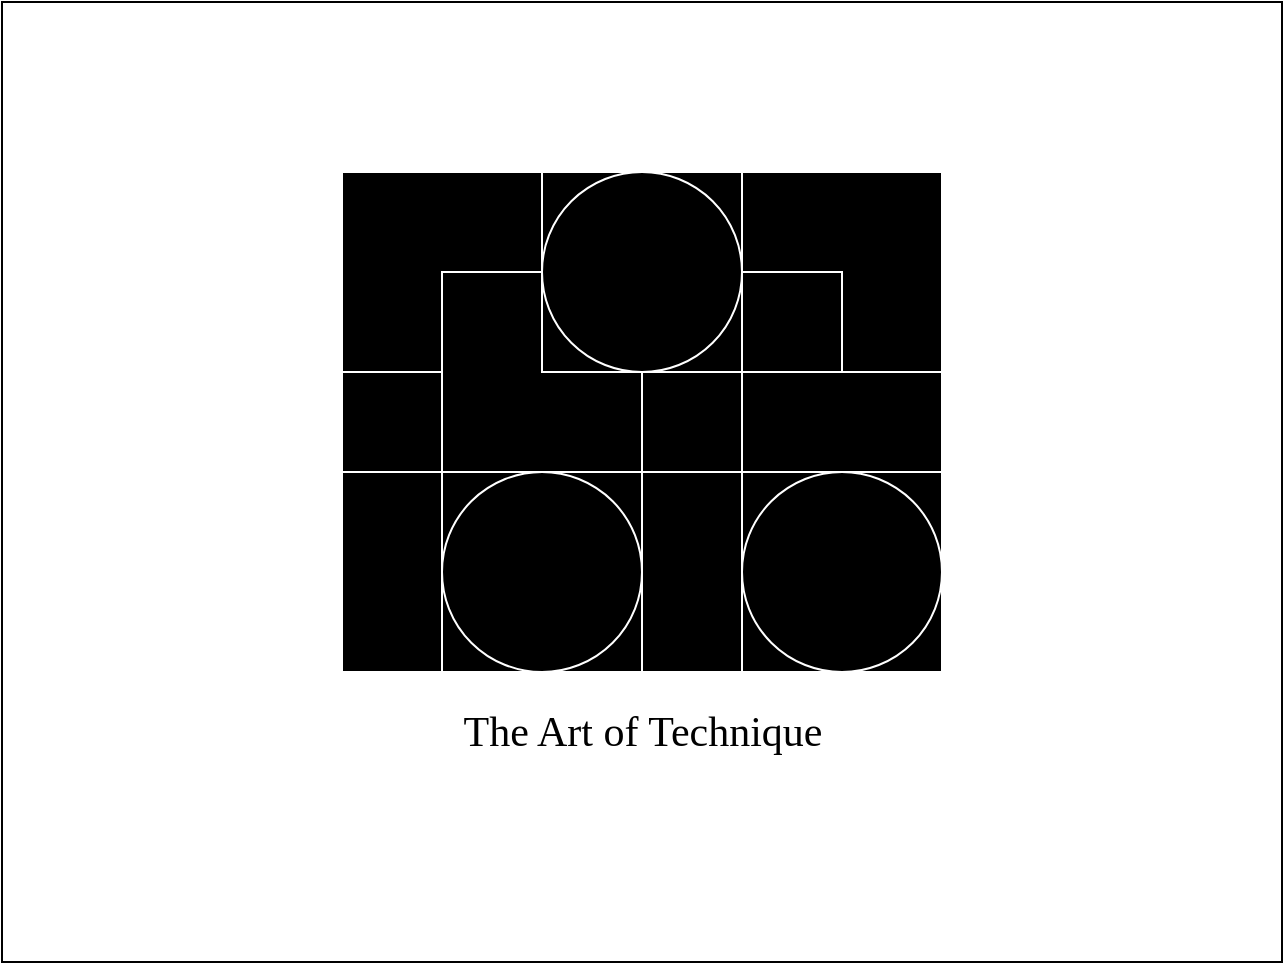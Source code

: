 <mxfile version="24.1.0" type="device">
  <diagram name="Page-1" id="oe-YmiVm_BfBJhhuMXFG">
    <mxGraphModel dx="1118" dy="887" grid="1" gridSize="10" guides="1" tooltips="1" connect="1" arrows="1" fold="1" page="1" pageScale="1" pageWidth="850" pageHeight="1100" math="0" shadow="0">
      <root>
        <mxCell id="0" />
        <mxCell id="1" parent="0" />
        <mxCell id="3UeEh0nuq_z9P0Zk6NQp-1" value="" style="rounded=0;whiteSpace=wrap;html=1;gradientDirection=radial;" vertex="1" parent="1">
          <mxGeometry x="90" y="200" width="640" height="480" as="geometry" />
        </mxCell>
        <mxCell id="3UeEh0nuq_z9P0Zk6NQp-38" value="" style="group" vertex="1" connectable="0" parent="1">
          <mxGeometry x="260" y="285" width="300" height="300" as="geometry" />
        </mxCell>
        <mxCell id="3UeEh0nuq_z9P0Zk6NQp-36" value="" style="group" vertex="1" connectable="0" parent="3UeEh0nuq_z9P0Zk6NQp-38">
          <mxGeometry width="300" height="250" as="geometry" />
        </mxCell>
        <mxCell id="3UeEh0nuq_z9P0Zk6NQp-34" value="" style="whiteSpace=wrap;html=1;aspect=fixed;fillColor=#000000;fontColor=#ffffff;strokeColor=#FFFFFF;" vertex="1" parent="3UeEh0nuq_z9P0Zk6NQp-36">
          <mxGeometry x="200" width="100" height="100" as="geometry" />
        </mxCell>
        <mxCell id="3UeEh0nuq_z9P0Zk6NQp-13" value="" style="whiteSpace=wrap;html=1;aspect=fixed;fillColor=#000000;fontColor=#ffffff;strokeColor=#FFFFFF;" vertex="1" parent="3UeEh0nuq_z9P0Zk6NQp-36">
          <mxGeometry y="100" width="100" height="100" as="geometry" />
        </mxCell>
        <mxCell id="3UeEh0nuq_z9P0Zk6NQp-14" value="" style="whiteSpace=wrap;html=1;aspect=fixed;fillColor=#000000;fontColor=#ffffff;strokeColor=#FFFFFF;" vertex="1" parent="3UeEh0nuq_z9P0Zk6NQp-36">
          <mxGeometry width="100" height="100" as="geometry" />
        </mxCell>
        <mxCell id="3UeEh0nuq_z9P0Zk6NQp-15" value="" style="whiteSpace=wrap;html=1;aspect=fixed;fillColor=#000000;fontColor=#ffffff;strokeColor=#FFFFFF;" vertex="1" parent="3UeEh0nuq_z9P0Zk6NQp-36">
          <mxGeometry x="50" y="50" width="100" height="100" as="geometry" />
        </mxCell>
        <mxCell id="3UeEh0nuq_z9P0Zk6NQp-16" value="" style="whiteSpace=wrap;html=1;aspect=fixed;fillColor=#000000;fontColor=#ffffff;strokeColor=#FFFFFF;" vertex="1" parent="3UeEh0nuq_z9P0Zk6NQp-36">
          <mxGeometry x="150" y="50" width="100" height="100" as="geometry" />
        </mxCell>
        <mxCell id="3UeEh0nuq_z9P0Zk6NQp-17" value="" style="whiteSpace=wrap;html=1;aspect=fixed;fillColor=#000000;fontColor=#ffffff;strokeColor=#FFFFFF;" vertex="1" parent="3UeEh0nuq_z9P0Zk6NQp-36">
          <mxGeometry x="100" y="150" width="100" height="100" as="geometry" />
        </mxCell>
        <mxCell id="3UeEh0nuq_z9P0Zk6NQp-23" value="" style="whiteSpace=wrap;html=1;aspect=fixed;fillColor=#000000;fontColor=#ffffff;strokeColor=#FFFFFF;" vertex="1" parent="3UeEh0nuq_z9P0Zk6NQp-36">
          <mxGeometry x="200" y="100" width="100" height="100" as="geometry" />
        </mxCell>
        <mxCell id="3UeEh0nuq_z9P0Zk6NQp-29" value="" style="whiteSpace=wrap;html=1;aspect=fixed;fillColor=#000000;fontColor=#ffffff;strokeColor=#FFFFFF;" vertex="1" parent="3UeEh0nuq_z9P0Zk6NQp-36">
          <mxGeometry y="150" width="100" height="100" as="geometry" />
        </mxCell>
        <mxCell id="3UeEh0nuq_z9P0Zk6NQp-30" value="" style="whiteSpace=wrap;html=1;aspect=fixed;fillColor=#000000;fontColor=#ffffff;strokeColor=#FFFFFF;" vertex="1" parent="3UeEh0nuq_z9P0Zk6NQp-36">
          <mxGeometry x="200" y="150" width="100" height="100" as="geometry" />
        </mxCell>
        <mxCell id="3UeEh0nuq_z9P0Zk6NQp-33" value="" style="whiteSpace=wrap;html=1;aspect=fixed;fillColor=#000000;fontColor=#ffffff;strokeColor=#FFFFFF;" vertex="1" parent="3UeEh0nuq_z9P0Zk6NQp-36">
          <mxGeometry x="100" width="100" height="100" as="geometry" />
        </mxCell>
        <mxCell id="3UeEh0nuq_z9P0Zk6NQp-18" value="" style="ellipse;whiteSpace=wrap;html=1;aspect=fixed;fillColor=#000000;fontColor=#ffffff;strokeColor=#FFFFFF;" vertex="1" parent="3UeEh0nuq_z9P0Zk6NQp-36">
          <mxGeometry x="100" width="100" height="100" as="geometry" />
        </mxCell>
        <mxCell id="3UeEh0nuq_z9P0Zk6NQp-22" value="" style="ellipse;whiteSpace=wrap;html=1;aspect=fixed;fillColor=#000000;fontColor=#ffffff;strokeColor=#FFFFFF;" vertex="1" parent="3UeEh0nuq_z9P0Zk6NQp-36">
          <mxGeometry x="200" y="150" width="100" height="100" as="geometry" />
        </mxCell>
        <mxCell id="3UeEh0nuq_z9P0Zk6NQp-26" value="" style="whiteSpace=wrap;html=1;aspect=fixed;fillColor=#000000;fontColor=#ffffff;strokeColor=#FFFFFF;" vertex="1" parent="3UeEh0nuq_z9P0Zk6NQp-36">
          <mxGeometry x="50" y="150" width="100" height="100" as="geometry" />
        </mxCell>
        <mxCell id="3UeEh0nuq_z9P0Zk6NQp-35" value="" style="ellipse;whiteSpace=wrap;html=1;aspect=fixed;fillColor=#000000;fontColor=#ffffff;strokeColor=#FFFFFF;" vertex="1" parent="3UeEh0nuq_z9P0Zk6NQp-36">
          <mxGeometry x="50" y="150" width="100" height="100" as="geometry" />
        </mxCell>
        <mxCell id="3UeEh0nuq_z9P0Zk6NQp-37" value="&lt;font style=&quot;font-size: 21px;&quot; face=&quot;Source Code Pro, ExtraLight&quot;&gt;The Art of Technique&lt;/font&gt;" style="text;html=1;align=center;verticalAlign=middle;resizable=0;points=[];autosize=1;strokeColor=none;fillColor=none;" vertex="1" parent="3UeEh0nuq_z9P0Zk6NQp-38">
          <mxGeometry x="10" y="260" width="280" height="40" as="geometry" />
        </mxCell>
      </root>
    </mxGraphModel>
  </diagram>
</mxfile>
